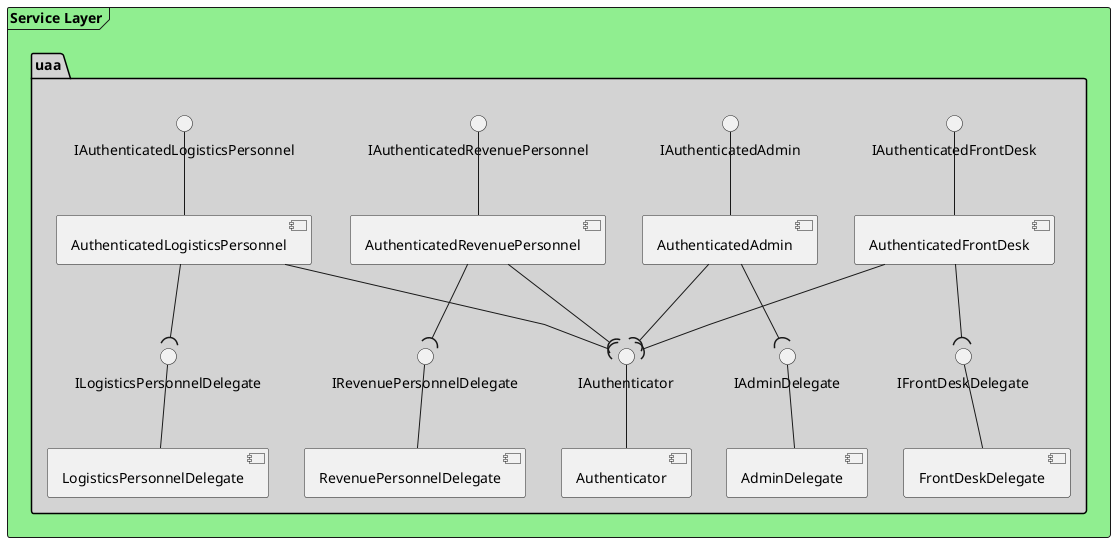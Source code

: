 @startuml

'skinparam linetype ortho
skinparam linetype polyline
'skinparam monochrome true

skinparam package {
    backgroundColor lightgrey
}

frame "Service Layer" #lightgreen {
    package "uaa" {
        IAuthenticator -- [Authenticator]
        IFrontDeskDelegate -- [FrontDeskDelegate]
        IAuthenticatedFrontDesk -- [AuthenticatedFrontDesk]
        IAdminDelegate -- [AdminDelegate]
        IAuthenticatedAdmin -- [AuthenticatedAdmin]
        IRevenuePersonnelDelegate -- [RevenuePersonnelDelegate]
        IAuthenticatedRevenuePersonnel -- [AuthenticatedRevenuePersonnel]
        ILogisticsPersonnelDelegate -- [LogisticsPersonnelDelegate]
        IAuthenticatedLogisticsPersonnel -- [AuthenticatedLogisticsPersonnel]

        AuthenticatedFrontDesk --( IAuthenticator
        AuthenticatedFrontDesk --( IFrontDeskDelegate
        AuthenticatedAdmin --( IAuthenticator
        AuthenticatedAdmin --( IAdminDelegate
        AuthenticatedLogisticsPersonnel --( IAuthenticator
        AuthenticatedLogisticsPersonnel --( ILogisticsPersonnelDelegate
        AuthenticatedRevenuePersonnel --( IAuthenticator
        AuthenticatedRevenuePersonnel --( IRevenuePersonnelDelegate
    }
}

@enduml